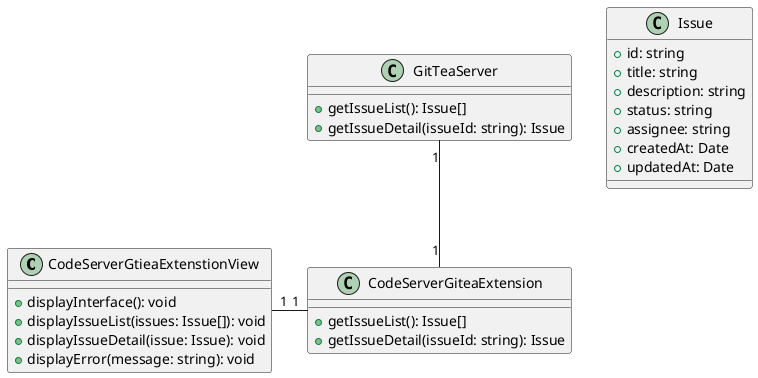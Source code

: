 @startuml


class CodeServerGtieaExtenstionView {
    +displayInterface(): void
    +displayIssueList(issues: Issue[]): void
    +displayIssueDetail(issue: Issue): void
    +displayError(message: string): void
}

class CodeServerGiteaExtension {
    +getIssueList(): Issue[]
    +getIssueDetail(issueId: string): Issue
}

class GitTeaServer {
    +getIssueList(): Issue[]
    +getIssueDetail(issueId: string): Issue
}

class Issue {
    +id: string
    +title: string
    +description: string
    +status: string
    +assignee: string
    +createdAt: Date
    +updatedAt: Date
}

CodeServerGiteaExtension "1" -left- "1" CodeServerGtieaExtenstionView 
GitTeaServer "1" -- "1" CodeServerGiteaExtension 

@enduml
